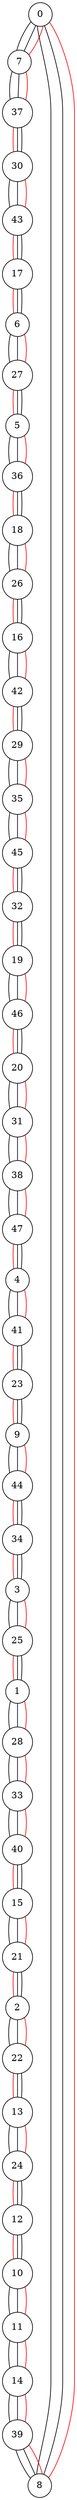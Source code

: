graph att48 {
	node [shape=circle fillcolor=white]
	0 [ pos = "17.351198,3.743880!"]
	1 [ pos = "5.753672,0.025767!"]
	2 [ pos = "14.248905,3.669157!"]
	3 [ pos = "1.033239,2.166967!"]
	4 [ pos = "7.941252,4.236022!"]
	5 [ pos = "19.603195,11.486730!"]
	6 [ pos = "19.513012,9.574852!"]
	7 [ pos = "18.719402,3.267199!"]
	8 [ pos = "17.773770,4.856996!"]
	9 [ pos = "2.865241,5.279567!"]
	10 [ pos = "14.089152,6.714764!"]
	11 [ pos = "15.431590,7.402731!"]
	12 [ pos = "12.125741,6.889977!"]
	13 [ pos = "11.883535,5.243494!"]
	14 [ pos = "16.354032,6.913167!"]
	15 [ pos = "15.735635,1.723783!"]
	16 [ pos = "19.610925,13.357382!"]
	17 [ pos = "19.227003,9.250193!"]
	18 [ pos = "19.922700,12.169544!"]
	19 [ pos = "15.202267,9.175470!"]
	20 [ pos = "11.551147,8.680752!"]
	21 [ pos = "15.720175,2.860088!"]
	22 [ pos = "13.396032,5.622262!"]
	23 [ pos = "4.207678,7.237825!"]
	24 [ pos = "11.097655,5.982994!"]
	25 [ pos = "1.739242,2.592115!"]
	26 [ pos = "19.466632,12.416903!"]
	27 [ pos = "19.430559,10.257666!"]
	28 [ pos = "8.186035,1.947952!"]
	29 [ pos = "18.943571,11.610410!"]
	30 [ pos = "19.440866,7.217212!"]
	31 [ pos = "8.361247,8.515846!"]
	32 [ pos = "16.557588,8.175728!"]
	33 [ pos = "11.873229,3.086833!"]
	34 [ pos = "0.059263,5.709869!"]
	35 [ pos = "18.675599,9.737181!"]
	36 [ pos = "20.000000,11.839732!"]
	37 [ pos = "19.046637,5.782015!"]
	38 [ pos = "8.977068,7.289358!"]
	39 [ pos = "16.158207,5.501159!"]
	40 [ pos = "12.844628,0.360732!"]
	41 [ pos = "4.936872,4.042772!"]
	42 [ pos = "18.758052,12.623035!"]
	43 [ pos = "19.348106,8.345787!"]
	44 [ pos = "0.025767,6.895130!"]
	45 [ pos = "17.539294,7.711930!"]
	46 [ pos = "13.359959,8.394744!"]
	47 [ pos = "7.789230,5.003865!"]

	0 -- 7
	1 -- 28
	2 -- 22
	3 -- 25
	4 -- 41
	5 -- 36
	6 -- 27
	7 -- 37
	8 -- 0
	9 -- 44
	10 -- 11
	11 -- 14
	12 -- 10
	13 -- 24
	14 -- 39
	15 -- 21
	16 -- 42
	17 -- 6
	18 -- 26
	19 -- 46
	20 -- 31
	21 -- 2
	22 -- 13
	23 -- 9
	24 -- 12
	25 -- 1
	26 -- 16
	27 -- 5
	28 -- 33
	29 -- 35
	30 -- 43
	31 -- 38
	32 -- 19
	33 -- 40
	34 -- 3
	35 -- 45
	36 -- 18
	37 -- 30
	38 -- 47
	39 -- 8
	40 -- 15
	41 -- 23
	42 -- 29
	43 -- 17
	44 -- 34
	45 -- 32
	46 -- 20
	47 -- 4
	0 -- 8
	1 -- 25
	2 -- 21
	3 -- 34
	4 -- 47
	5 -- 27
	6 -- 17
	7 -- 0
	8 -- 39
	9 -- 23
	10 -- 12
	11 -- 10
	12 -- 24
	13 -- 22
	14 -- 11
	15 -- 40
	16 -- 26
	17 -- 43
	18 -- 36
	19 -- 32
	20 -- 46
	21 -- 15
	22 -- 2
	23 -- 41
	24 -- 13
	25 -- 3
	26 -- 18
	27 -- 6
	28 -- 1
	29 -- 42
	30 -- 37
	31 -- 20
	32 -- 45
	33 -- 28
	34 -- 44
	35 -- 29
	36 -- 5
	37 -- 7
	38 -- 31
	39 -- 14
	40 -- 33
	41 -- 4
	42 -- 16
	43 -- 30
	44 -- 9
	45 -- 35
	46 -- 19
	47 -- 38
	0 -- 7 [color = red]
	7 -- 37 [color = red]
	37 -- 30 [color = red]
	30 -- 43 [color = red]
	43 -- 17 [color = red]
	17 -- 6 [color = red]
	6 -- 27 [color = red]
	27 -- 5 [color = red]
	5 -- 36 [color = red]
	36 -- 18 [color = red]
	18 -- 26 [color = red]
	26 -- 16 [color = red]
	16 -- 42 [color = red]
	42 -- 29 [color = red]
	29 -- 35 [color = red]
	35 -- 45 [color = red]
	45 -- 32 [color = red]
	32 -- 19 [color = red]
	19 -- 46 [color = red]
	46 -- 20 [color = red]
	20 -- 31 [color = red]
	31 -- 38 [color = red]
	38 -- 47 [color = red]
	47 -- 4 [color = red]
	4 -- 41 [color = red]
	41 -- 23 [color = red]
	23 -- 9 [color = red]
	9 -- 44 [color = red]
	44 -- 34 [color = red]
	34 -- 3 [color = red]
	3 -- 25 [color = red]
	25 -- 1 [color = red]
	1 -- 28 [color = red]
	28 -- 33 [color = red]
	33 -- 40 [color = red]
	40 -- 15 [color = red]
	15 -- 21 [color = red]
	21 -- 2 [color = red]
	2 -- 22 [color = red]
	22 -- 13 [color = red]
	13 -- 24 [color = red]
	24 -- 12 [color = red]
	12 -- 10 [color = red]
	10 -- 11 [color = red]
	11 -- 14 [color = red]
	14 -- 39 [color = red]
	39 -- 8 [color = red]
	8 -- 0 [color = red]
}